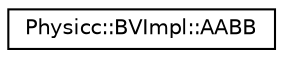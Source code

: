 digraph "Graphical Class Hierarchy"
{
 // LATEX_PDF_SIZE
  edge [fontname="Helvetica",fontsize="10",labelfontname="Helvetica",labelfontsize="10"];
  node [fontname="Helvetica",fontsize="10",shape=record];
  rankdir="LR";
  Node0 [label="Physicc::BVImpl::AABB",height=0.2,width=0.4,color="black", fillcolor="white", style="filled",URL="$structPhysicc_1_1BVImpl_1_1AABB.html",tooltip="Axis Aligned Bounding Box."];
}
